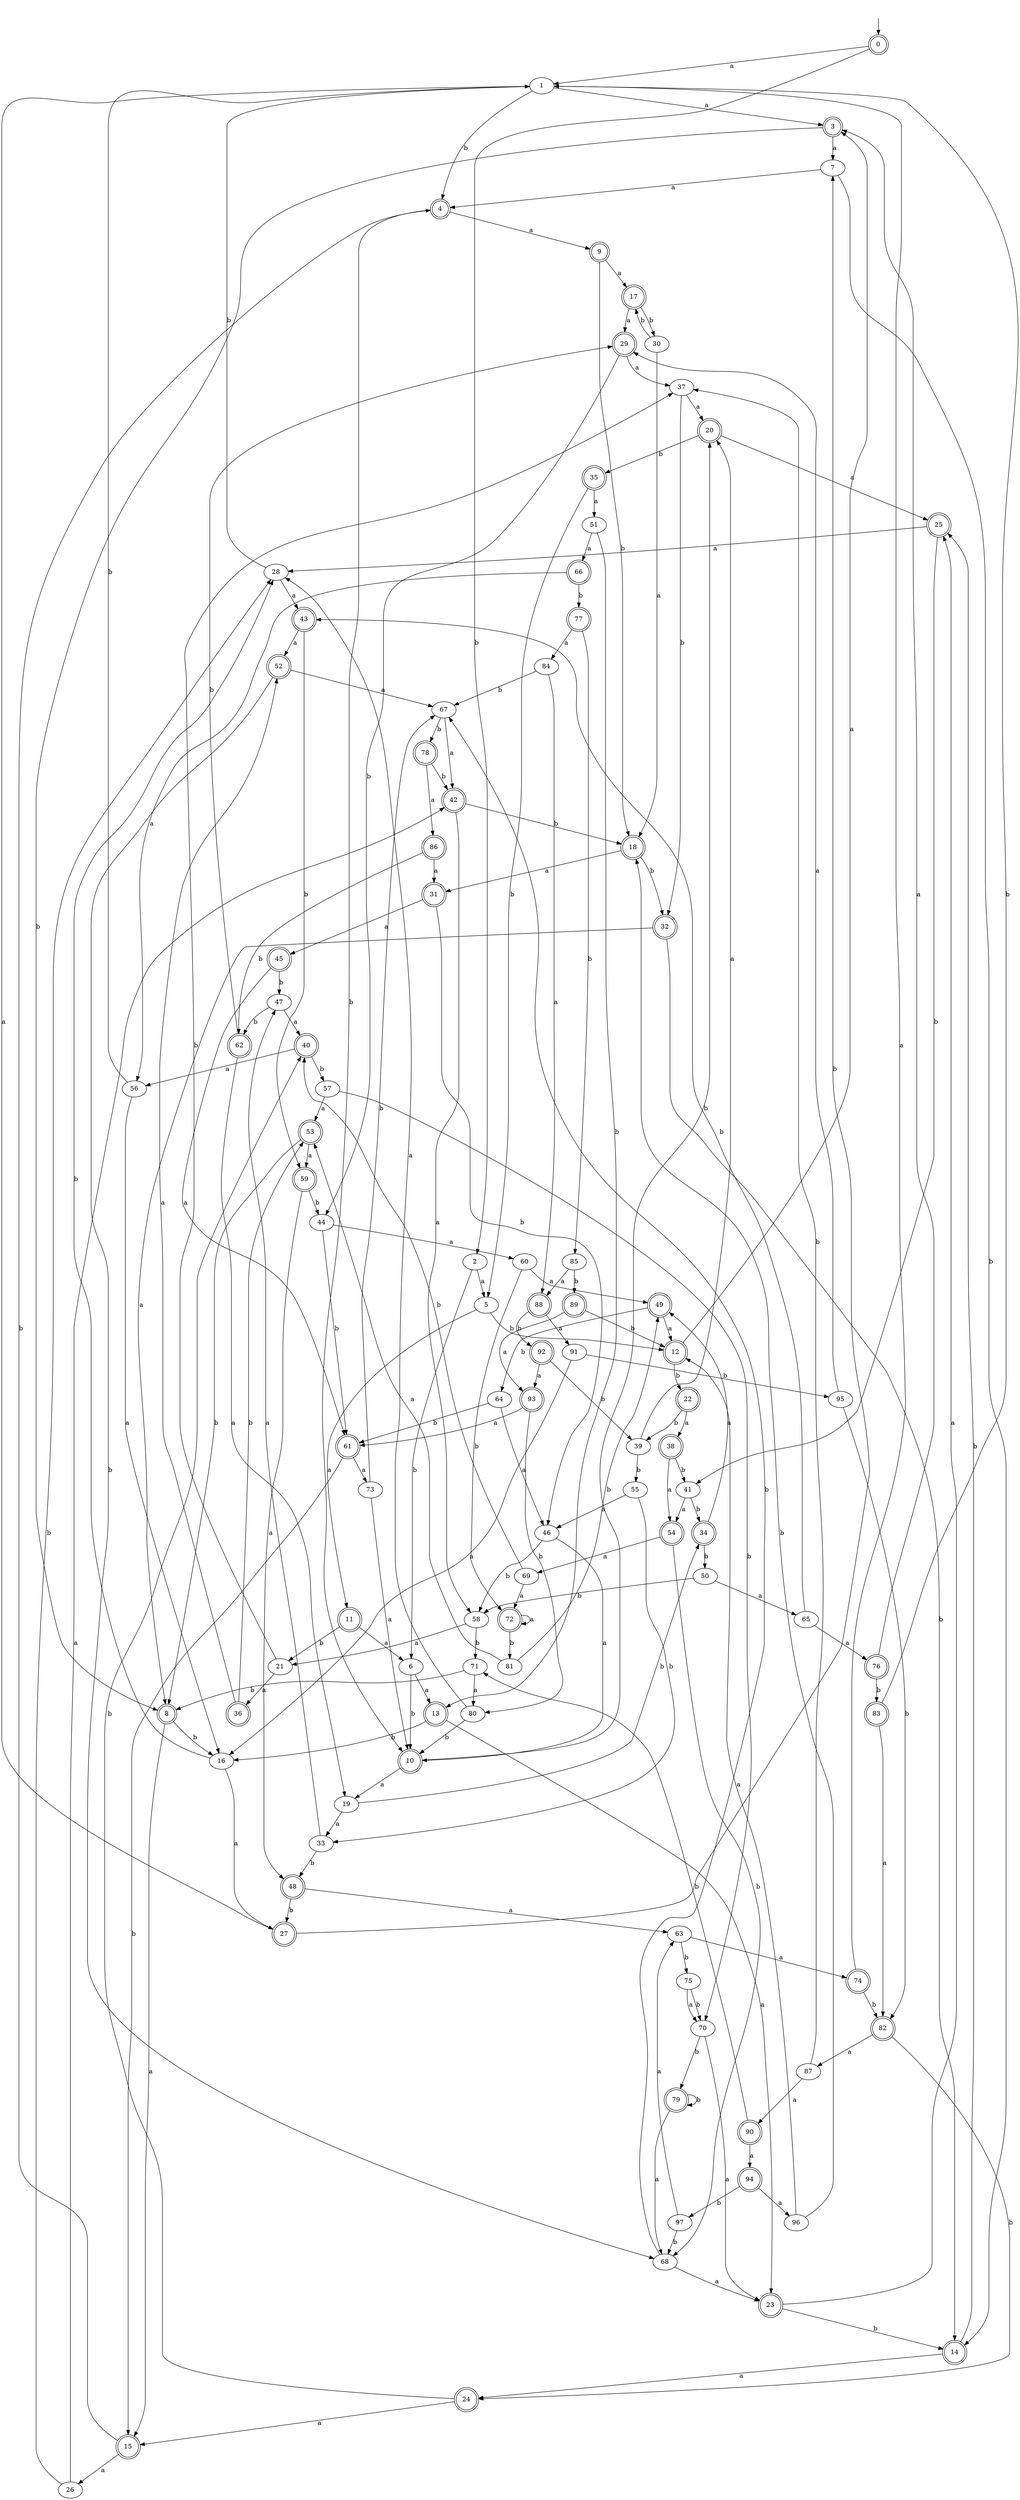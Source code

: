 digraph RandomDFA {
  __start0 [label="", shape=none];
  __start0 -> 0 [label=""];
  0 [shape=circle] [shape=doublecircle]
  0 -> 1 [label="a"]
  0 -> 2 [label="b"]
  1
  1 -> 3 [label="a"]
  1 -> 4 [label="b"]
  2
  2 -> 5 [label="a"]
  2 -> 6 [label="b"]
  3 [shape=doublecircle]
  3 -> 7 [label="a"]
  3 -> 8 [label="b"]
  4 [shape=doublecircle]
  4 -> 9 [label="a"]
  4 -> 10 [label="b"]
  5
  5 -> 11 [label="a"]
  5 -> 12 [label="b"]
  6
  6 -> 13 [label="a"]
  6 -> 10 [label="b"]
  7
  7 -> 4 [label="a"]
  7 -> 14 [label="b"]
  8 [shape=doublecircle]
  8 -> 15 [label="a"]
  8 -> 16 [label="b"]
  9 [shape=doublecircle]
  9 -> 17 [label="a"]
  9 -> 18 [label="b"]
  10 [shape=doublecircle]
  10 -> 19 [label="a"]
  10 -> 20 [label="b"]
  11 [shape=doublecircle]
  11 -> 6 [label="a"]
  11 -> 21 [label="b"]
  12 [shape=doublecircle]
  12 -> 3 [label="a"]
  12 -> 22 [label="b"]
  13 [shape=doublecircle]
  13 -> 23 [label="a"]
  13 -> 16 [label="b"]
  14 [shape=doublecircle]
  14 -> 24 [label="a"]
  14 -> 25 [label="b"]
  15 [shape=doublecircle]
  15 -> 26 [label="a"]
  15 -> 4 [label="b"]
  16
  16 -> 27 [label="a"]
  16 -> 28 [label="b"]
  17 [shape=doublecircle]
  17 -> 29 [label="a"]
  17 -> 30 [label="b"]
  18 [shape=doublecircle]
  18 -> 31 [label="a"]
  18 -> 32 [label="b"]
  19
  19 -> 33 [label="a"]
  19 -> 34 [label="b"]
  20 [shape=doublecircle]
  20 -> 25 [label="a"]
  20 -> 35 [label="b"]
  21
  21 -> 36 [label="a"]
  21 -> 37 [label="b"]
  22 [shape=doublecircle]
  22 -> 38 [label="a"]
  22 -> 39 [label="b"]
  23 [shape=doublecircle]
  23 -> 25 [label="a"]
  23 -> 14 [label="b"]
  24 [shape=doublecircle]
  24 -> 15 [label="a"]
  24 -> 40 [label="b"]
  25 [shape=doublecircle]
  25 -> 28 [label="a"]
  25 -> 41 [label="b"]
  26
  26 -> 42 [label="a"]
  26 -> 28 [label="b"]
  27 [shape=doublecircle]
  27 -> 1 [label="a"]
  27 -> 7 [label="b"]
  28
  28 -> 43 [label="a"]
  28 -> 1 [label="b"]
  29 [shape=doublecircle]
  29 -> 37 [label="a"]
  29 -> 44 [label="b"]
  30
  30 -> 18 [label="a"]
  30 -> 17 [label="b"]
  31 [shape=doublecircle]
  31 -> 45 [label="a"]
  31 -> 46 [label="b"]
  32 [shape=doublecircle]
  32 -> 8 [label="a"]
  32 -> 14 [label="b"]
  33
  33 -> 47 [label="a"]
  33 -> 48 [label="b"]
  34 [shape=doublecircle]
  34 -> 49 [label="a"]
  34 -> 50 [label="b"]
  35 [shape=doublecircle]
  35 -> 51 [label="a"]
  35 -> 5 [label="b"]
  36 [shape=doublecircle]
  36 -> 52 [label="a"]
  36 -> 53 [label="b"]
  37
  37 -> 20 [label="a"]
  37 -> 32 [label="b"]
  38 [shape=doublecircle]
  38 -> 54 [label="a"]
  38 -> 41 [label="b"]
  39
  39 -> 20 [label="a"]
  39 -> 55 [label="b"]
  40 [shape=doublecircle]
  40 -> 56 [label="a"]
  40 -> 57 [label="b"]
  41
  41 -> 54 [label="a"]
  41 -> 34 [label="b"]
  42 [shape=doublecircle]
  42 -> 58 [label="a"]
  42 -> 18 [label="b"]
  43 [shape=doublecircle]
  43 -> 52 [label="a"]
  43 -> 59 [label="b"]
  44
  44 -> 60 [label="a"]
  44 -> 61 [label="b"]
  45 [shape=doublecircle]
  45 -> 61 [label="a"]
  45 -> 47 [label="b"]
  46
  46 -> 10 [label="a"]
  46 -> 58 [label="b"]
  47
  47 -> 40 [label="a"]
  47 -> 62 [label="b"]
  48 [shape=doublecircle]
  48 -> 63 [label="a"]
  48 -> 27 [label="b"]
  49 [shape=doublecircle]
  49 -> 12 [label="a"]
  49 -> 64 [label="b"]
  50
  50 -> 65 [label="a"]
  50 -> 58 [label="b"]
  51
  51 -> 66 [label="a"]
  51 -> 13 [label="b"]
  52 [shape=doublecircle]
  52 -> 67 [label="a"]
  52 -> 68 [label="b"]
  53 [shape=doublecircle]
  53 -> 59 [label="a"]
  53 -> 8 [label="b"]
  54 [shape=doublecircle]
  54 -> 69 [label="a"]
  54 -> 68 [label="b"]
  55
  55 -> 46 [label="a"]
  55 -> 33 [label="b"]
  56
  56 -> 16 [label="a"]
  56 -> 1 [label="b"]
  57
  57 -> 53 [label="a"]
  57 -> 70 [label="b"]
  58
  58 -> 21 [label="a"]
  58 -> 71 [label="b"]
  59 [shape=doublecircle]
  59 -> 48 [label="a"]
  59 -> 44 [label="b"]
  60
  60 -> 49 [label="a"]
  60 -> 72 [label="b"]
  61 [shape=doublecircle]
  61 -> 73 [label="a"]
  61 -> 15 [label="b"]
  62 [shape=doublecircle]
  62 -> 19 [label="a"]
  62 -> 29 [label="b"]
  63
  63 -> 74 [label="a"]
  63 -> 75 [label="b"]
  64
  64 -> 46 [label="a"]
  64 -> 61 [label="b"]
  65
  65 -> 76 [label="a"]
  65 -> 43 [label="b"]
  66 [shape=doublecircle]
  66 -> 56 [label="a"]
  66 -> 77 [label="b"]
  67
  67 -> 42 [label="a"]
  67 -> 78 [label="b"]
  68
  68 -> 23 [label="a"]
  68 -> 67 [label="b"]
  69
  69 -> 72 [label="a"]
  69 -> 40 [label="b"]
  70
  70 -> 23 [label="a"]
  70 -> 79 [label="b"]
  71
  71 -> 80 [label="a"]
  71 -> 8 [label="b"]
  72 [shape=doublecircle]
  72 -> 72 [label="a"]
  72 -> 81 [label="b"]
  73
  73 -> 10 [label="a"]
  73 -> 67 [label="b"]
  74 [shape=doublecircle]
  74 -> 1 [label="a"]
  74 -> 82 [label="b"]
  75
  75 -> 70 [label="a"]
  75 -> 70 [label="b"]
  76 [shape=doublecircle]
  76 -> 3 [label="a"]
  76 -> 83 [label="b"]
  77 [shape=doublecircle]
  77 -> 84 [label="a"]
  77 -> 85 [label="b"]
  78 [shape=doublecircle]
  78 -> 86 [label="a"]
  78 -> 42 [label="b"]
  79 [shape=doublecircle]
  79 -> 68 [label="a"]
  79 -> 79 [label="b"]
  80
  80 -> 28 [label="a"]
  80 -> 10 [label="b"]
  81
  81 -> 53 [label="a"]
  81 -> 49 [label="b"]
  82 [shape=doublecircle]
  82 -> 87 [label="a"]
  82 -> 24 [label="b"]
  83 [shape=doublecircle]
  83 -> 82 [label="a"]
  83 -> 1 [label="b"]
  84
  84 -> 88 [label="a"]
  84 -> 67 [label="b"]
  85
  85 -> 88 [label="a"]
  85 -> 89 [label="b"]
  86 [shape=doublecircle]
  86 -> 31 [label="a"]
  86 -> 62 [label="b"]
  87
  87 -> 90 [label="a"]
  87 -> 37 [label="b"]
  88 [shape=doublecircle]
  88 -> 91 [label="a"]
  88 -> 92 [label="b"]
  89 [shape=doublecircle]
  89 -> 93 [label="a"]
  89 -> 12 [label="b"]
  90 [shape=doublecircle]
  90 -> 94 [label="a"]
  90 -> 71 [label="b"]
  91
  91 -> 16 [label="a"]
  91 -> 95 [label="b"]
  92 [shape=doublecircle]
  92 -> 93 [label="a"]
  92 -> 39 [label="b"]
  93 [shape=doublecircle]
  93 -> 61 [label="a"]
  93 -> 80 [label="b"]
  94 [shape=doublecircle]
  94 -> 96 [label="a"]
  94 -> 97 [label="b"]
  95
  95 -> 29 [label="a"]
  95 -> 82 [label="b"]
  96
  96 -> 12 [label="a"]
  96 -> 18 [label="b"]
  97
  97 -> 63 [label="a"]
  97 -> 68 [label="b"]
}
